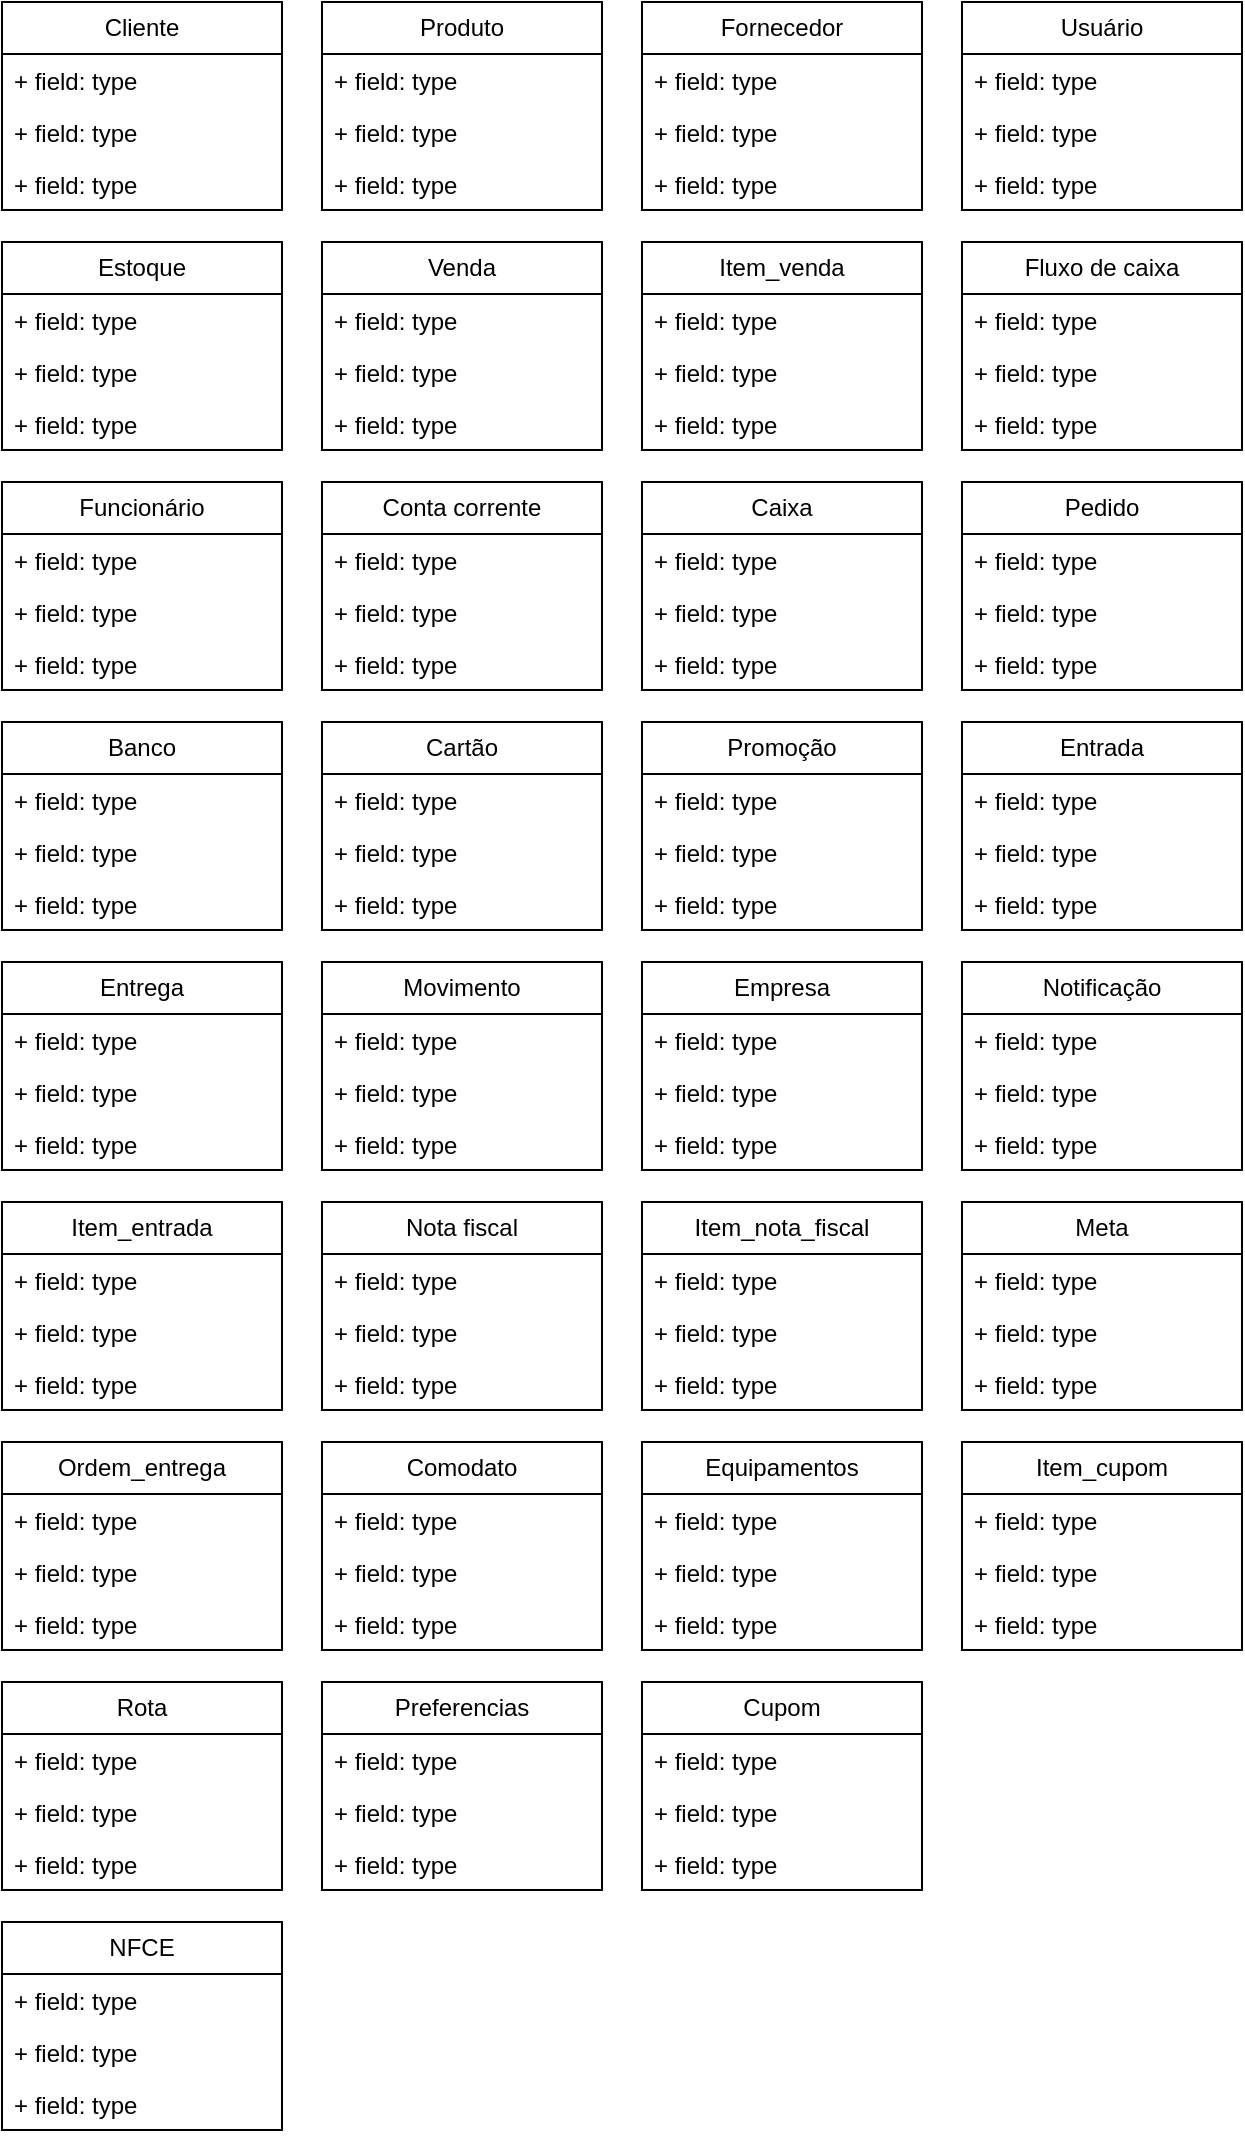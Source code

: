 <mxfile version="26.1.1">
  <diagram id="C5RBs43oDa-KdzZeNtuy" name="Page-1">
    <mxGraphModel dx="1674" dy="780" grid="1" gridSize="10" guides="1" tooltips="1" connect="1" arrows="1" fold="1" page="1" pageScale="1" pageWidth="827" pageHeight="1169" math="0" shadow="0">
      <root>
        <mxCell id="WIyWlLk6GJQsqaUBKTNV-0" />
        <mxCell id="WIyWlLk6GJQsqaUBKTNV-1" parent="WIyWlLk6GJQsqaUBKTNV-0" />
        <mxCell id="qdGbckYBGcrFoS_aa_Sn-0" value="Cliente" style="swimlane;fontStyle=0;childLayout=stackLayout;horizontal=1;startSize=26;fillColor=none;horizontalStack=0;resizeParent=1;resizeParentMax=0;resizeLast=0;collapsible=1;marginBottom=0;whiteSpace=wrap;html=1;" parent="WIyWlLk6GJQsqaUBKTNV-1" vertex="1">
          <mxGeometry x="104" y="40" width="140" height="104" as="geometry" />
        </mxCell>
        <mxCell id="qdGbckYBGcrFoS_aa_Sn-1" value="+ field: type" style="text;strokeColor=none;fillColor=none;align=left;verticalAlign=top;spacingLeft=4;spacingRight=4;overflow=hidden;rotatable=0;points=[[0,0.5],[1,0.5]];portConstraint=eastwest;whiteSpace=wrap;html=1;" parent="qdGbckYBGcrFoS_aa_Sn-0" vertex="1">
          <mxGeometry y="26" width="140" height="26" as="geometry" />
        </mxCell>
        <mxCell id="qdGbckYBGcrFoS_aa_Sn-2" value="+ field: type" style="text;strokeColor=none;fillColor=none;align=left;verticalAlign=top;spacingLeft=4;spacingRight=4;overflow=hidden;rotatable=0;points=[[0,0.5],[1,0.5]];portConstraint=eastwest;whiteSpace=wrap;html=1;" parent="qdGbckYBGcrFoS_aa_Sn-0" vertex="1">
          <mxGeometry y="52" width="140" height="26" as="geometry" />
        </mxCell>
        <mxCell id="qdGbckYBGcrFoS_aa_Sn-3" value="+ field: type" style="text;strokeColor=none;fillColor=none;align=left;verticalAlign=top;spacingLeft=4;spacingRight=4;overflow=hidden;rotatable=0;points=[[0,0.5],[1,0.5]];portConstraint=eastwest;whiteSpace=wrap;html=1;" parent="qdGbckYBGcrFoS_aa_Sn-0" vertex="1">
          <mxGeometry y="78" width="140" height="26" as="geometry" />
        </mxCell>
        <mxCell id="qdGbckYBGcrFoS_aa_Sn-4" value="Produto" style="swimlane;fontStyle=0;childLayout=stackLayout;horizontal=1;startSize=26;fillColor=none;horizontalStack=0;resizeParent=1;resizeParentMax=0;resizeLast=0;collapsible=1;marginBottom=0;whiteSpace=wrap;html=1;" parent="WIyWlLk6GJQsqaUBKTNV-1" vertex="1">
          <mxGeometry x="264" y="40" width="140" height="104" as="geometry" />
        </mxCell>
        <mxCell id="qdGbckYBGcrFoS_aa_Sn-5" value="+ field: type" style="text;strokeColor=none;fillColor=none;align=left;verticalAlign=top;spacingLeft=4;spacingRight=4;overflow=hidden;rotatable=0;points=[[0,0.5],[1,0.5]];portConstraint=eastwest;whiteSpace=wrap;html=1;" parent="qdGbckYBGcrFoS_aa_Sn-4" vertex="1">
          <mxGeometry y="26" width="140" height="26" as="geometry" />
        </mxCell>
        <mxCell id="qdGbckYBGcrFoS_aa_Sn-6" value="+ field: type" style="text;strokeColor=none;fillColor=none;align=left;verticalAlign=top;spacingLeft=4;spacingRight=4;overflow=hidden;rotatable=0;points=[[0,0.5],[1,0.5]];portConstraint=eastwest;whiteSpace=wrap;html=1;" parent="qdGbckYBGcrFoS_aa_Sn-4" vertex="1">
          <mxGeometry y="52" width="140" height="26" as="geometry" />
        </mxCell>
        <mxCell id="qdGbckYBGcrFoS_aa_Sn-7" value="+ field: type" style="text;strokeColor=none;fillColor=none;align=left;verticalAlign=top;spacingLeft=4;spacingRight=4;overflow=hidden;rotatable=0;points=[[0,0.5],[1,0.5]];portConstraint=eastwest;whiteSpace=wrap;html=1;" parent="qdGbckYBGcrFoS_aa_Sn-4" vertex="1">
          <mxGeometry y="78" width="140" height="26" as="geometry" />
        </mxCell>
        <mxCell id="qdGbckYBGcrFoS_aa_Sn-8" value="Fornecedor" style="swimlane;fontStyle=0;childLayout=stackLayout;horizontal=1;startSize=26;fillColor=none;horizontalStack=0;resizeParent=1;resizeParentMax=0;resizeLast=0;collapsible=1;marginBottom=0;whiteSpace=wrap;html=1;" parent="WIyWlLk6GJQsqaUBKTNV-1" vertex="1">
          <mxGeometry x="424" y="40" width="140" height="104" as="geometry" />
        </mxCell>
        <mxCell id="qdGbckYBGcrFoS_aa_Sn-9" value="+ field: type" style="text;strokeColor=none;fillColor=none;align=left;verticalAlign=top;spacingLeft=4;spacingRight=4;overflow=hidden;rotatable=0;points=[[0,0.5],[1,0.5]];portConstraint=eastwest;whiteSpace=wrap;html=1;" parent="qdGbckYBGcrFoS_aa_Sn-8" vertex="1">
          <mxGeometry y="26" width="140" height="26" as="geometry" />
        </mxCell>
        <mxCell id="qdGbckYBGcrFoS_aa_Sn-10" value="+ field: type" style="text;strokeColor=none;fillColor=none;align=left;verticalAlign=top;spacingLeft=4;spacingRight=4;overflow=hidden;rotatable=0;points=[[0,0.5],[1,0.5]];portConstraint=eastwest;whiteSpace=wrap;html=1;" parent="qdGbckYBGcrFoS_aa_Sn-8" vertex="1">
          <mxGeometry y="52" width="140" height="26" as="geometry" />
        </mxCell>
        <mxCell id="qdGbckYBGcrFoS_aa_Sn-11" value="+ field: type" style="text;strokeColor=none;fillColor=none;align=left;verticalAlign=top;spacingLeft=4;spacingRight=4;overflow=hidden;rotatable=0;points=[[0,0.5],[1,0.5]];portConstraint=eastwest;whiteSpace=wrap;html=1;" parent="qdGbckYBGcrFoS_aa_Sn-8" vertex="1">
          <mxGeometry y="78" width="140" height="26" as="geometry" />
        </mxCell>
        <mxCell id="qdGbckYBGcrFoS_aa_Sn-12" value="Estoque" style="swimlane;fontStyle=0;childLayout=stackLayout;horizontal=1;startSize=26;fillColor=none;horizontalStack=0;resizeParent=1;resizeParentMax=0;resizeLast=0;collapsible=1;marginBottom=0;whiteSpace=wrap;html=1;" parent="WIyWlLk6GJQsqaUBKTNV-1" vertex="1">
          <mxGeometry x="104" y="160" width="140" height="104" as="geometry" />
        </mxCell>
        <mxCell id="qdGbckYBGcrFoS_aa_Sn-13" value="+ field: type" style="text;strokeColor=none;fillColor=none;align=left;verticalAlign=top;spacingLeft=4;spacingRight=4;overflow=hidden;rotatable=0;points=[[0,0.5],[1,0.5]];portConstraint=eastwest;whiteSpace=wrap;html=1;" parent="qdGbckYBGcrFoS_aa_Sn-12" vertex="1">
          <mxGeometry y="26" width="140" height="26" as="geometry" />
        </mxCell>
        <mxCell id="qdGbckYBGcrFoS_aa_Sn-14" value="+ field: type" style="text;strokeColor=none;fillColor=none;align=left;verticalAlign=top;spacingLeft=4;spacingRight=4;overflow=hidden;rotatable=0;points=[[0,0.5],[1,0.5]];portConstraint=eastwest;whiteSpace=wrap;html=1;" parent="qdGbckYBGcrFoS_aa_Sn-12" vertex="1">
          <mxGeometry y="52" width="140" height="26" as="geometry" />
        </mxCell>
        <mxCell id="qdGbckYBGcrFoS_aa_Sn-15" value="+ field: type" style="text;strokeColor=none;fillColor=none;align=left;verticalAlign=top;spacingLeft=4;spacingRight=4;overflow=hidden;rotatable=0;points=[[0,0.5],[1,0.5]];portConstraint=eastwest;whiteSpace=wrap;html=1;" parent="qdGbckYBGcrFoS_aa_Sn-12" vertex="1">
          <mxGeometry y="78" width="140" height="26" as="geometry" />
        </mxCell>
        <mxCell id="qdGbckYBGcrFoS_aa_Sn-16" value="Item_venda" style="swimlane;fontStyle=0;childLayout=stackLayout;horizontal=1;startSize=26;fillColor=none;horizontalStack=0;resizeParent=1;resizeParentMax=0;resizeLast=0;collapsible=1;marginBottom=0;whiteSpace=wrap;html=1;" parent="WIyWlLk6GJQsqaUBKTNV-1" vertex="1">
          <mxGeometry x="424" y="160" width="140" height="104" as="geometry" />
        </mxCell>
        <mxCell id="qdGbckYBGcrFoS_aa_Sn-17" value="+ field: type" style="text;strokeColor=none;fillColor=none;align=left;verticalAlign=top;spacingLeft=4;spacingRight=4;overflow=hidden;rotatable=0;points=[[0,0.5],[1,0.5]];portConstraint=eastwest;whiteSpace=wrap;html=1;" parent="qdGbckYBGcrFoS_aa_Sn-16" vertex="1">
          <mxGeometry y="26" width="140" height="26" as="geometry" />
        </mxCell>
        <mxCell id="qdGbckYBGcrFoS_aa_Sn-18" value="+ field: type" style="text;strokeColor=none;fillColor=none;align=left;verticalAlign=top;spacingLeft=4;spacingRight=4;overflow=hidden;rotatable=0;points=[[0,0.5],[1,0.5]];portConstraint=eastwest;whiteSpace=wrap;html=1;" parent="qdGbckYBGcrFoS_aa_Sn-16" vertex="1">
          <mxGeometry y="52" width="140" height="26" as="geometry" />
        </mxCell>
        <mxCell id="qdGbckYBGcrFoS_aa_Sn-19" value="+ field: type" style="text;strokeColor=none;fillColor=none;align=left;verticalAlign=top;spacingLeft=4;spacingRight=4;overflow=hidden;rotatable=0;points=[[0,0.5],[1,0.5]];portConstraint=eastwest;whiteSpace=wrap;html=1;" parent="qdGbckYBGcrFoS_aa_Sn-16" vertex="1">
          <mxGeometry y="78" width="140" height="26" as="geometry" />
        </mxCell>
        <mxCell id="qdGbckYBGcrFoS_aa_Sn-20" value="Venda" style="swimlane;fontStyle=0;childLayout=stackLayout;horizontal=1;startSize=26;fillColor=none;horizontalStack=0;resizeParent=1;resizeParentMax=0;resizeLast=0;collapsible=1;marginBottom=0;whiteSpace=wrap;html=1;" parent="WIyWlLk6GJQsqaUBKTNV-1" vertex="1">
          <mxGeometry x="264" y="160" width="140" height="104" as="geometry" />
        </mxCell>
        <mxCell id="qdGbckYBGcrFoS_aa_Sn-21" value="+ field: type" style="text;strokeColor=none;fillColor=none;align=left;verticalAlign=top;spacingLeft=4;spacingRight=4;overflow=hidden;rotatable=0;points=[[0,0.5],[1,0.5]];portConstraint=eastwest;whiteSpace=wrap;html=1;" parent="qdGbckYBGcrFoS_aa_Sn-20" vertex="1">
          <mxGeometry y="26" width="140" height="26" as="geometry" />
        </mxCell>
        <mxCell id="qdGbckYBGcrFoS_aa_Sn-22" value="+ field: type" style="text;strokeColor=none;fillColor=none;align=left;verticalAlign=top;spacingLeft=4;spacingRight=4;overflow=hidden;rotatable=0;points=[[0,0.5],[1,0.5]];portConstraint=eastwest;whiteSpace=wrap;html=1;" parent="qdGbckYBGcrFoS_aa_Sn-20" vertex="1">
          <mxGeometry y="52" width="140" height="26" as="geometry" />
        </mxCell>
        <mxCell id="qdGbckYBGcrFoS_aa_Sn-23" value="+ field: type" style="text;strokeColor=none;fillColor=none;align=left;verticalAlign=top;spacingLeft=4;spacingRight=4;overflow=hidden;rotatable=0;points=[[0,0.5],[1,0.5]];portConstraint=eastwest;whiteSpace=wrap;html=1;" parent="qdGbckYBGcrFoS_aa_Sn-20" vertex="1">
          <mxGeometry y="78" width="140" height="26" as="geometry" />
        </mxCell>
        <mxCell id="qdGbckYBGcrFoS_aa_Sn-24" value="Funcionário" style="swimlane;fontStyle=0;childLayout=stackLayout;horizontal=1;startSize=26;fillColor=none;horizontalStack=0;resizeParent=1;resizeParentMax=0;resizeLast=0;collapsible=1;marginBottom=0;whiteSpace=wrap;html=1;" parent="WIyWlLk6GJQsqaUBKTNV-1" vertex="1">
          <mxGeometry x="104" y="280" width="140" height="104" as="geometry" />
        </mxCell>
        <mxCell id="qdGbckYBGcrFoS_aa_Sn-25" value="+ field: type" style="text;strokeColor=none;fillColor=none;align=left;verticalAlign=top;spacingLeft=4;spacingRight=4;overflow=hidden;rotatable=0;points=[[0,0.5],[1,0.5]];portConstraint=eastwest;whiteSpace=wrap;html=1;" parent="qdGbckYBGcrFoS_aa_Sn-24" vertex="1">
          <mxGeometry y="26" width="140" height="26" as="geometry" />
        </mxCell>
        <mxCell id="qdGbckYBGcrFoS_aa_Sn-26" value="+ field: type" style="text;strokeColor=none;fillColor=none;align=left;verticalAlign=top;spacingLeft=4;spacingRight=4;overflow=hidden;rotatable=0;points=[[0,0.5],[1,0.5]];portConstraint=eastwest;whiteSpace=wrap;html=1;" parent="qdGbckYBGcrFoS_aa_Sn-24" vertex="1">
          <mxGeometry y="52" width="140" height="26" as="geometry" />
        </mxCell>
        <mxCell id="qdGbckYBGcrFoS_aa_Sn-27" value="+ field: type" style="text;strokeColor=none;fillColor=none;align=left;verticalAlign=top;spacingLeft=4;spacingRight=4;overflow=hidden;rotatable=0;points=[[0,0.5],[1,0.5]];portConstraint=eastwest;whiteSpace=wrap;html=1;" parent="qdGbckYBGcrFoS_aa_Sn-24" vertex="1">
          <mxGeometry y="78" width="140" height="26" as="geometry" />
        </mxCell>
        <mxCell id="qdGbckYBGcrFoS_aa_Sn-28" value="Usuário" style="swimlane;fontStyle=0;childLayout=stackLayout;horizontal=1;startSize=26;fillColor=none;horizontalStack=0;resizeParent=1;resizeParentMax=0;resizeLast=0;collapsible=1;marginBottom=0;whiteSpace=wrap;html=1;" parent="WIyWlLk6GJQsqaUBKTNV-1" vertex="1">
          <mxGeometry x="584" y="40" width="140" height="104" as="geometry" />
        </mxCell>
        <mxCell id="qdGbckYBGcrFoS_aa_Sn-29" value="+ field: type" style="text;strokeColor=none;fillColor=none;align=left;verticalAlign=top;spacingLeft=4;spacingRight=4;overflow=hidden;rotatable=0;points=[[0,0.5],[1,0.5]];portConstraint=eastwest;whiteSpace=wrap;html=1;" parent="qdGbckYBGcrFoS_aa_Sn-28" vertex="1">
          <mxGeometry y="26" width="140" height="26" as="geometry" />
        </mxCell>
        <mxCell id="qdGbckYBGcrFoS_aa_Sn-30" value="+ field: type" style="text;strokeColor=none;fillColor=none;align=left;verticalAlign=top;spacingLeft=4;spacingRight=4;overflow=hidden;rotatable=0;points=[[0,0.5],[1,0.5]];portConstraint=eastwest;whiteSpace=wrap;html=1;" parent="qdGbckYBGcrFoS_aa_Sn-28" vertex="1">
          <mxGeometry y="52" width="140" height="26" as="geometry" />
        </mxCell>
        <mxCell id="qdGbckYBGcrFoS_aa_Sn-31" value="+ field: type" style="text;strokeColor=none;fillColor=none;align=left;verticalAlign=top;spacingLeft=4;spacingRight=4;overflow=hidden;rotatable=0;points=[[0,0.5],[1,0.5]];portConstraint=eastwest;whiteSpace=wrap;html=1;" parent="qdGbckYBGcrFoS_aa_Sn-28" vertex="1">
          <mxGeometry y="78" width="140" height="26" as="geometry" />
        </mxCell>
        <mxCell id="qdGbckYBGcrFoS_aa_Sn-32" value="Banco" style="swimlane;fontStyle=0;childLayout=stackLayout;horizontal=1;startSize=26;fillColor=none;horizontalStack=0;resizeParent=1;resizeParentMax=0;resizeLast=0;collapsible=1;marginBottom=0;whiteSpace=wrap;html=1;" parent="WIyWlLk6GJQsqaUBKTNV-1" vertex="1">
          <mxGeometry x="104" y="400" width="140" height="104" as="geometry" />
        </mxCell>
        <mxCell id="qdGbckYBGcrFoS_aa_Sn-33" value="+ field: type" style="text;strokeColor=none;fillColor=none;align=left;verticalAlign=top;spacingLeft=4;spacingRight=4;overflow=hidden;rotatable=0;points=[[0,0.5],[1,0.5]];portConstraint=eastwest;whiteSpace=wrap;html=1;" parent="qdGbckYBGcrFoS_aa_Sn-32" vertex="1">
          <mxGeometry y="26" width="140" height="26" as="geometry" />
        </mxCell>
        <mxCell id="qdGbckYBGcrFoS_aa_Sn-34" value="+ field: type" style="text;strokeColor=none;fillColor=none;align=left;verticalAlign=top;spacingLeft=4;spacingRight=4;overflow=hidden;rotatable=0;points=[[0,0.5],[1,0.5]];portConstraint=eastwest;whiteSpace=wrap;html=1;" parent="qdGbckYBGcrFoS_aa_Sn-32" vertex="1">
          <mxGeometry y="52" width="140" height="26" as="geometry" />
        </mxCell>
        <mxCell id="qdGbckYBGcrFoS_aa_Sn-35" value="+ field: type" style="text;strokeColor=none;fillColor=none;align=left;verticalAlign=top;spacingLeft=4;spacingRight=4;overflow=hidden;rotatable=0;points=[[0,0.5],[1,0.5]];portConstraint=eastwest;whiteSpace=wrap;html=1;" parent="qdGbckYBGcrFoS_aa_Sn-32" vertex="1">
          <mxGeometry y="78" width="140" height="26" as="geometry" />
        </mxCell>
        <mxCell id="qdGbckYBGcrFoS_aa_Sn-36" value="Cartão" style="swimlane;fontStyle=0;childLayout=stackLayout;horizontal=1;startSize=26;fillColor=none;horizontalStack=0;resizeParent=1;resizeParentMax=0;resizeLast=0;collapsible=1;marginBottom=0;whiteSpace=wrap;html=1;" parent="WIyWlLk6GJQsqaUBKTNV-1" vertex="1">
          <mxGeometry x="264" y="400" width="140" height="104" as="geometry" />
        </mxCell>
        <mxCell id="qdGbckYBGcrFoS_aa_Sn-37" value="+ field: type" style="text;strokeColor=none;fillColor=none;align=left;verticalAlign=top;spacingLeft=4;spacingRight=4;overflow=hidden;rotatable=0;points=[[0,0.5],[1,0.5]];portConstraint=eastwest;whiteSpace=wrap;html=1;" parent="qdGbckYBGcrFoS_aa_Sn-36" vertex="1">
          <mxGeometry y="26" width="140" height="26" as="geometry" />
        </mxCell>
        <mxCell id="qdGbckYBGcrFoS_aa_Sn-38" value="+ field: type" style="text;strokeColor=none;fillColor=none;align=left;verticalAlign=top;spacingLeft=4;spacingRight=4;overflow=hidden;rotatable=0;points=[[0,0.5],[1,0.5]];portConstraint=eastwest;whiteSpace=wrap;html=1;" parent="qdGbckYBGcrFoS_aa_Sn-36" vertex="1">
          <mxGeometry y="52" width="140" height="26" as="geometry" />
        </mxCell>
        <mxCell id="qdGbckYBGcrFoS_aa_Sn-39" value="+ field: type" style="text;strokeColor=none;fillColor=none;align=left;verticalAlign=top;spacingLeft=4;spacingRight=4;overflow=hidden;rotatable=0;points=[[0,0.5],[1,0.5]];portConstraint=eastwest;whiteSpace=wrap;html=1;" parent="qdGbckYBGcrFoS_aa_Sn-36" vertex="1">
          <mxGeometry y="78" width="140" height="26" as="geometry" />
        </mxCell>
        <mxCell id="qdGbckYBGcrFoS_aa_Sn-40" value="Conta corrente" style="swimlane;fontStyle=0;childLayout=stackLayout;horizontal=1;startSize=26;fillColor=none;horizontalStack=0;resizeParent=1;resizeParentMax=0;resizeLast=0;collapsible=1;marginBottom=0;whiteSpace=wrap;html=1;" parent="WIyWlLk6GJQsqaUBKTNV-1" vertex="1">
          <mxGeometry x="264" y="280" width="140" height="104" as="geometry" />
        </mxCell>
        <mxCell id="qdGbckYBGcrFoS_aa_Sn-41" value="+ field: type" style="text;strokeColor=none;fillColor=none;align=left;verticalAlign=top;spacingLeft=4;spacingRight=4;overflow=hidden;rotatable=0;points=[[0,0.5],[1,0.5]];portConstraint=eastwest;whiteSpace=wrap;html=1;" parent="qdGbckYBGcrFoS_aa_Sn-40" vertex="1">
          <mxGeometry y="26" width="140" height="26" as="geometry" />
        </mxCell>
        <mxCell id="qdGbckYBGcrFoS_aa_Sn-42" value="+ field: type" style="text;strokeColor=none;fillColor=none;align=left;verticalAlign=top;spacingLeft=4;spacingRight=4;overflow=hidden;rotatable=0;points=[[0,0.5],[1,0.5]];portConstraint=eastwest;whiteSpace=wrap;html=1;" parent="qdGbckYBGcrFoS_aa_Sn-40" vertex="1">
          <mxGeometry y="52" width="140" height="26" as="geometry" />
        </mxCell>
        <mxCell id="qdGbckYBGcrFoS_aa_Sn-43" value="+ field: type" style="text;strokeColor=none;fillColor=none;align=left;verticalAlign=top;spacingLeft=4;spacingRight=4;overflow=hidden;rotatable=0;points=[[0,0.5],[1,0.5]];portConstraint=eastwest;whiteSpace=wrap;html=1;" parent="qdGbckYBGcrFoS_aa_Sn-40" vertex="1">
          <mxGeometry y="78" width="140" height="26" as="geometry" />
        </mxCell>
        <mxCell id="qdGbckYBGcrFoS_aa_Sn-44" value="Caixa" style="swimlane;fontStyle=0;childLayout=stackLayout;horizontal=1;startSize=26;fillColor=none;horizontalStack=0;resizeParent=1;resizeParentMax=0;resizeLast=0;collapsible=1;marginBottom=0;whiteSpace=wrap;html=1;" parent="WIyWlLk6GJQsqaUBKTNV-1" vertex="1">
          <mxGeometry x="424" y="280" width="140" height="104" as="geometry" />
        </mxCell>
        <mxCell id="qdGbckYBGcrFoS_aa_Sn-45" value="+ field: type" style="text;strokeColor=none;fillColor=none;align=left;verticalAlign=top;spacingLeft=4;spacingRight=4;overflow=hidden;rotatable=0;points=[[0,0.5],[1,0.5]];portConstraint=eastwest;whiteSpace=wrap;html=1;" parent="qdGbckYBGcrFoS_aa_Sn-44" vertex="1">
          <mxGeometry y="26" width="140" height="26" as="geometry" />
        </mxCell>
        <mxCell id="qdGbckYBGcrFoS_aa_Sn-46" value="+ field: type" style="text;strokeColor=none;fillColor=none;align=left;verticalAlign=top;spacingLeft=4;spacingRight=4;overflow=hidden;rotatable=0;points=[[0,0.5],[1,0.5]];portConstraint=eastwest;whiteSpace=wrap;html=1;" parent="qdGbckYBGcrFoS_aa_Sn-44" vertex="1">
          <mxGeometry y="52" width="140" height="26" as="geometry" />
        </mxCell>
        <mxCell id="qdGbckYBGcrFoS_aa_Sn-47" value="+ field: type" style="text;strokeColor=none;fillColor=none;align=left;verticalAlign=top;spacingLeft=4;spacingRight=4;overflow=hidden;rotatable=0;points=[[0,0.5],[1,0.5]];portConstraint=eastwest;whiteSpace=wrap;html=1;" parent="qdGbckYBGcrFoS_aa_Sn-44" vertex="1">
          <mxGeometry y="78" width="140" height="26" as="geometry" />
        </mxCell>
        <mxCell id="qdGbckYBGcrFoS_aa_Sn-48" value="Fluxo de caixa" style="swimlane;fontStyle=0;childLayout=stackLayout;horizontal=1;startSize=26;fillColor=none;horizontalStack=0;resizeParent=1;resizeParentMax=0;resizeLast=0;collapsible=1;marginBottom=0;whiteSpace=wrap;html=1;" parent="WIyWlLk6GJQsqaUBKTNV-1" vertex="1">
          <mxGeometry x="584" y="160" width="140" height="104" as="geometry" />
        </mxCell>
        <mxCell id="qdGbckYBGcrFoS_aa_Sn-49" value="+ field: type" style="text;strokeColor=none;fillColor=none;align=left;verticalAlign=top;spacingLeft=4;spacingRight=4;overflow=hidden;rotatable=0;points=[[0,0.5],[1,0.5]];portConstraint=eastwest;whiteSpace=wrap;html=1;" parent="qdGbckYBGcrFoS_aa_Sn-48" vertex="1">
          <mxGeometry y="26" width="140" height="26" as="geometry" />
        </mxCell>
        <mxCell id="qdGbckYBGcrFoS_aa_Sn-50" value="+ field: type" style="text;strokeColor=none;fillColor=none;align=left;verticalAlign=top;spacingLeft=4;spacingRight=4;overflow=hidden;rotatable=0;points=[[0,0.5],[1,0.5]];portConstraint=eastwest;whiteSpace=wrap;html=1;" parent="qdGbckYBGcrFoS_aa_Sn-48" vertex="1">
          <mxGeometry y="52" width="140" height="26" as="geometry" />
        </mxCell>
        <mxCell id="qdGbckYBGcrFoS_aa_Sn-51" value="+ field: type" style="text;strokeColor=none;fillColor=none;align=left;verticalAlign=top;spacingLeft=4;spacingRight=4;overflow=hidden;rotatable=0;points=[[0,0.5],[1,0.5]];portConstraint=eastwest;whiteSpace=wrap;html=1;" parent="qdGbckYBGcrFoS_aa_Sn-48" vertex="1">
          <mxGeometry y="78" width="140" height="26" as="geometry" />
        </mxCell>
        <mxCell id="qdGbckYBGcrFoS_aa_Sn-52" value="Promoção" style="swimlane;fontStyle=0;childLayout=stackLayout;horizontal=1;startSize=26;fillColor=none;horizontalStack=0;resizeParent=1;resizeParentMax=0;resizeLast=0;collapsible=1;marginBottom=0;whiteSpace=wrap;html=1;" parent="WIyWlLk6GJQsqaUBKTNV-1" vertex="1">
          <mxGeometry x="424" y="400" width="140" height="104" as="geometry" />
        </mxCell>
        <mxCell id="qdGbckYBGcrFoS_aa_Sn-53" value="+ field: type" style="text;strokeColor=none;fillColor=none;align=left;verticalAlign=top;spacingLeft=4;spacingRight=4;overflow=hidden;rotatable=0;points=[[0,0.5],[1,0.5]];portConstraint=eastwest;whiteSpace=wrap;html=1;" parent="qdGbckYBGcrFoS_aa_Sn-52" vertex="1">
          <mxGeometry y="26" width="140" height="26" as="geometry" />
        </mxCell>
        <mxCell id="qdGbckYBGcrFoS_aa_Sn-54" value="+ field: type" style="text;strokeColor=none;fillColor=none;align=left;verticalAlign=top;spacingLeft=4;spacingRight=4;overflow=hidden;rotatable=0;points=[[0,0.5],[1,0.5]];portConstraint=eastwest;whiteSpace=wrap;html=1;" parent="qdGbckYBGcrFoS_aa_Sn-52" vertex="1">
          <mxGeometry y="52" width="140" height="26" as="geometry" />
        </mxCell>
        <mxCell id="qdGbckYBGcrFoS_aa_Sn-55" value="+ field: type" style="text;strokeColor=none;fillColor=none;align=left;verticalAlign=top;spacingLeft=4;spacingRight=4;overflow=hidden;rotatable=0;points=[[0,0.5],[1,0.5]];portConstraint=eastwest;whiteSpace=wrap;html=1;" parent="qdGbckYBGcrFoS_aa_Sn-52" vertex="1">
          <mxGeometry y="78" width="140" height="26" as="geometry" />
        </mxCell>
        <mxCell id="qdGbckYBGcrFoS_aa_Sn-56" value="Pedido" style="swimlane;fontStyle=0;childLayout=stackLayout;horizontal=1;startSize=26;fillColor=none;horizontalStack=0;resizeParent=1;resizeParentMax=0;resizeLast=0;collapsible=1;marginBottom=0;whiteSpace=wrap;html=1;" parent="WIyWlLk6GJQsqaUBKTNV-1" vertex="1">
          <mxGeometry x="584" y="280" width="140" height="104" as="geometry" />
        </mxCell>
        <mxCell id="qdGbckYBGcrFoS_aa_Sn-57" value="+ field: type" style="text;strokeColor=none;fillColor=none;align=left;verticalAlign=top;spacingLeft=4;spacingRight=4;overflow=hidden;rotatable=0;points=[[0,0.5],[1,0.5]];portConstraint=eastwest;whiteSpace=wrap;html=1;" parent="qdGbckYBGcrFoS_aa_Sn-56" vertex="1">
          <mxGeometry y="26" width="140" height="26" as="geometry" />
        </mxCell>
        <mxCell id="qdGbckYBGcrFoS_aa_Sn-58" value="+ field: type" style="text;strokeColor=none;fillColor=none;align=left;verticalAlign=top;spacingLeft=4;spacingRight=4;overflow=hidden;rotatable=0;points=[[0,0.5],[1,0.5]];portConstraint=eastwest;whiteSpace=wrap;html=1;" parent="qdGbckYBGcrFoS_aa_Sn-56" vertex="1">
          <mxGeometry y="52" width="140" height="26" as="geometry" />
        </mxCell>
        <mxCell id="qdGbckYBGcrFoS_aa_Sn-59" value="+ field: type" style="text;strokeColor=none;fillColor=none;align=left;verticalAlign=top;spacingLeft=4;spacingRight=4;overflow=hidden;rotatable=0;points=[[0,0.5],[1,0.5]];portConstraint=eastwest;whiteSpace=wrap;html=1;" parent="qdGbckYBGcrFoS_aa_Sn-56" vertex="1">
          <mxGeometry y="78" width="140" height="26" as="geometry" />
        </mxCell>
        <mxCell id="qdGbckYBGcrFoS_aa_Sn-60" value="Entrega" style="swimlane;fontStyle=0;childLayout=stackLayout;horizontal=1;startSize=26;fillColor=none;horizontalStack=0;resizeParent=1;resizeParentMax=0;resizeLast=0;collapsible=1;marginBottom=0;whiteSpace=wrap;html=1;" parent="WIyWlLk6GJQsqaUBKTNV-1" vertex="1">
          <mxGeometry x="104" y="520" width="140" height="104" as="geometry" />
        </mxCell>
        <mxCell id="qdGbckYBGcrFoS_aa_Sn-61" value="+ field: type" style="text;strokeColor=none;fillColor=none;align=left;verticalAlign=top;spacingLeft=4;spacingRight=4;overflow=hidden;rotatable=0;points=[[0,0.5],[1,0.5]];portConstraint=eastwest;whiteSpace=wrap;html=1;" parent="qdGbckYBGcrFoS_aa_Sn-60" vertex="1">
          <mxGeometry y="26" width="140" height="26" as="geometry" />
        </mxCell>
        <mxCell id="qdGbckYBGcrFoS_aa_Sn-62" value="+ field: type" style="text;strokeColor=none;fillColor=none;align=left;verticalAlign=top;spacingLeft=4;spacingRight=4;overflow=hidden;rotatable=0;points=[[0,0.5],[1,0.5]];portConstraint=eastwest;whiteSpace=wrap;html=1;" parent="qdGbckYBGcrFoS_aa_Sn-60" vertex="1">
          <mxGeometry y="52" width="140" height="26" as="geometry" />
        </mxCell>
        <mxCell id="qdGbckYBGcrFoS_aa_Sn-63" value="+ field: type" style="text;strokeColor=none;fillColor=none;align=left;verticalAlign=top;spacingLeft=4;spacingRight=4;overflow=hidden;rotatable=0;points=[[0,0.5],[1,0.5]];portConstraint=eastwest;whiteSpace=wrap;html=1;" parent="qdGbckYBGcrFoS_aa_Sn-60" vertex="1">
          <mxGeometry y="78" width="140" height="26" as="geometry" />
        </mxCell>
        <mxCell id="qdGbckYBGcrFoS_aa_Sn-64" value="Movimento" style="swimlane;fontStyle=0;childLayout=stackLayout;horizontal=1;startSize=26;fillColor=none;horizontalStack=0;resizeParent=1;resizeParentMax=0;resizeLast=0;collapsible=1;marginBottom=0;whiteSpace=wrap;html=1;" parent="WIyWlLk6GJQsqaUBKTNV-1" vertex="1">
          <mxGeometry x="264" y="520" width="140" height="104" as="geometry" />
        </mxCell>
        <mxCell id="qdGbckYBGcrFoS_aa_Sn-65" value="+ field: type" style="text;strokeColor=none;fillColor=none;align=left;verticalAlign=top;spacingLeft=4;spacingRight=4;overflow=hidden;rotatable=0;points=[[0,0.5],[1,0.5]];portConstraint=eastwest;whiteSpace=wrap;html=1;" parent="qdGbckYBGcrFoS_aa_Sn-64" vertex="1">
          <mxGeometry y="26" width="140" height="26" as="geometry" />
        </mxCell>
        <mxCell id="qdGbckYBGcrFoS_aa_Sn-66" value="+ field: type" style="text;strokeColor=none;fillColor=none;align=left;verticalAlign=top;spacingLeft=4;spacingRight=4;overflow=hidden;rotatable=0;points=[[0,0.5],[1,0.5]];portConstraint=eastwest;whiteSpace=wrap;html=1;" parent="qdGbckYBGcrFoS_aa_Sn-64" vertex="1">
          <mxGeometry y="52" width="140" height="26" as="geometry" />
        </mxCell>
        <mxCell id="qdGbckYBGcrFoS_aa_Sn-67" value="+ field: type" style="text;strokeColor=none;fillColor=none;align=left;verticalAlign=top;spacingLeft=4;spacingRight=4;overflow=hidden;rotatable=0;points=[[0,0.5],[1,0.5]];portConstraint=eastwest;whiteSpace=wrap;html=1;" parent="qdGbckYBGcrFoS_aa_Sn-64" vertex="1">
          <mxGeometry y="78" width="140" height="26" as="geometry" />
        </mxCell>
        <mxCell id="qdGbckYBGcrFoS_aa_Sn-68" value="Empresa" style="swimlane;fontStyle=0;childLayout=stackLayout;horizontal=1;startSize=26;fillColor=none;horizontalStack=0;resizeParent=1;resizeParentMax=0;resizeLast=0;collapsible=1;marginBottom=0;whiteSpace=wrap;html=1;" parent="WIyWlLk6GJQsqaUBKTNV-1" vertex="1">
          <mxGeometry x="424" y="520" width="140" height="104" as="geometry" />
        </mxCell>
        <mxCell id="qdGbckYBGcrFoS_aa_Sn-69" value="+ field: type" style="text;strokeColor=none;fillColor=none;align=left;verticalAlign=top;spacingLeft=4;spacingRight=4;overflow=hidden;rotatable=0;points=[[0,0.5],[1,0.5]];portConstraint=eastwest;whiteSpace=wrap;html=1;" parent="qdGbckYBGcrFoS_aa_Sn-68" vertex="1">
          <mxGeometry y="26" width="140" height="26" as="geometry" />
        </mxCell>
        <mxCell id="qdGbckYBGcrFoS_aa_Sn-70" value="+ field: type" style="text;strokeColor=none;fillColor=none;align=left;verticalAlign=top;spacingLeft=4;spacingRight=4;overflow=hidden;rotatable=0;points=[[0,0.5],[1,0.5]];portConstraint=eastwest;whiteSpace=wrap;html=1;" parent="qdGbckYBGcrFoS_aa_Sn-68" vertex="1">
          <mxGeometry y="52" width="140" height="26" as="geometry" />
        </mxCell>
        <mxCell id="qdGbckYBGcrFoS_aa_Sn-71" value="+ field: type" style="text;strokeColor=none;fillColor=none;align=left;verticalAlign=top;spacingLeft=4;spacingRight=4;overflow=hidden;rotatable=0;points=[[0,0.5],[1,0.5]];portConstraint=eastwest;whiteSpace=wrap;html=1;" parent="qdGbckYBGcrFoS_aa_Sn-68" vertex="1">
          <mxGeometry y="78" width="140" height="26" as="geometry" />
        </mxCell>
        <mxCell id="qdGbckYBGcrFoS_aa_Sn-72" value="Entrada" style="swimlane;fontStyle=0;childLayout=stackLayout;horizontal=1;startSize=26;fillColor=none;horizontalStack=0;resizeParent=1;resizeParentMax=0;resizeLast=0;collapsible=1;marginBottom=0;whiteSpace=wrap;html=1;" parent="WIyWlLk6GJQsqaUBKTNV-1" vertex="1">
          <mxGeometry x="584" y="400" width="140" height="104" as="geometry" />
        </mxCell>
        <mxCell id="qdGbckYBGcrFoS_aa_Sn-73" value="+ field: type" style="text;strokeColor=none;fillColor=none;align=left;verticalAlign=top;spacingLeft=4;spacingRight=4;overflow=hidden;rotatable=0;points=[[0,0.5],[1,0.5]];portConstraint=eastwest;whiteSpace=wrap;html=1;" parent="qdGbckYBGcrFoS_aa_Sn-72" vertex="1">
          <mxGeometry y="26" width="140" height="26" as="geometry" />
        </mxCell>
        <mxCell id="qdGbckYBGcrFoS_aa_Sn-74" value="+ field: type" style="text;strokeColor=none;fillColor=none;align=left;verticalAlign=top;spacingLeft=4;spacingRight=4;overflow=hidden;rotatable=0;points=[[0,0.5],[1,0.5]];portConstraint=eastwest;whiteSpace=wrap;html=1;" parent="qdGbckYBGcrFoS_aa_Sn-72" vertex="1">
          <mxGeometry y="52" width="140" height="26" as="geometry" />
        </mxCell>
        <mxCell id="qdGbckYBGcrFoS_aa_Sn-75" value="+ field: type" style="text;strokeColor=none;fillColor=none;align=left;verticalAlign=top;spacingLeft=4;spacingRight=4;overflow=hidden;rotatable=0;points=[[0,0.5],[1,0.5]];portConstraint=eastwest;whiteSpace=wrap;html=1;" parent="qdGbckYBGcrFoS_aa_Sn-72" vertex="1">
          <mxGeometry y="78" width="140" height="26" as="geometry" />
        </mxCell>
        <mxCell id="qdGbckYBGcrFoS_aa_Sn-76" value="Item_entrada" style="swimlane;fontStyle=0;childLayout=stackLayout;horizontal=1;startSize=26;fillColor=none;horizontalStack=0;resizeParent=1;resizeParentMax=0;resizeLast=0;collapsible=1;marginBottom=0;whiteSpace=wrap;html=1;" parent="WIyWlLk6GJQsqaUBKTNV-1" vertex="1">
          <mxGeometry x="104" y="640" width="140" height="104" as="geometry" />
        </mxCell>
        <mxCell id="qdGbckYBGcrFoS_aa_Sn-77" value="+ field: type" style="text;strokeColor=none;fillColor=none;align=left;verticalAlign=top;spacingLeft=4;spacingRight=4;overflow=hidden;rotatable=0;points=[[0,0.5],[1,0.5]];portConstraint=eastwest;whiteSpace=wrap;html=1;" parent="qdGbckYBGcrFoS_aa_Sn-76" vertex="1">
          <mxGeometry y="26" width="140" height="26" as="geometry" />
        </mxCell>
        <mxCell id="qdGbckYBGcrFoS_aa_Sn-78" value="+ field: type" style="text;strokeColor=none;fillColor=none;align=left;verticalAlign=top;spacingLeft=4;spacingRight=4;overflow=hidden;rotatable=0;points=[[0,0.5],[1,0.5]];portConstraint=eastwest;whiteSpace=wrap;html=1;" parent="qdGbckYBGcrFoS_aa_Sn-76" vertex="1">
          <mxGeometry y="52" width="140" height="26" as="geometry" />
        </mxCell>
        <mxCell id="qdGbckYBGcrFoS_aa_Sn-79" value="+ field: type" style="text;strokeColor=none;fillColor=none;align=left;verticalAlign=top;spacingLeft=4;spacingRight=4;overflow=hidden;rotatable=0;points=[[0,0.5],[1,0.5]];portConstraint=eastwest;whiteSpace=wrap;html=1;" parent="qdGbckYBGcrFoS_aa_Sn-76" vertex="1">
          <mxGeometry y="78" width="140" height="26" as="geometry" />
        </mxCell>
        <mxCell id="qdGbckYBGcrFoS_aa_Sn-80" value="Nota fiscal" style="swimlane;fontStyle=0;childLayout=stackLayout;horizontal=1;startSize=26;fillColor=none;horizontalStack=0;resizeParent=1;resizeParentMax=0;resizeLast=0;collapsible=1;marginBottom=0;whiteSpace=wrap;html=1;" parent="WIyWlLk6GJQsqaUBKTNV-1" vertex="1">
          <mxGeometry x="264" y="640" width="140" height="104" as="geometry" />
        </mxCell>
        <mxCell id="qdGbckYBGcrFoS_aa_Sn-81" value="+ field: type" style="text;strokeColor=none;fillColor=none;align=left;verticalAlign=top;spacingLeft=4;spacingRight=4;overflow=hidden;rotatable=0;points=[[0,0.5],[1,0.5]];portConstraint=eastwest;whiteSpace=wrap;html=1;" parent="qdGbckYBGcrFoS_aa_Sn-80" vertex="1">
          <mxGeometry y="26" width="140" height="26" as="geometry" />
        </mxCell>
        <mxCell id="qdGbckYBGcrFoS_aa_Sn-82" value="+ field: type" style="text;strokeColor=none;fillColor=none;align=left;verticalAlign=top;spacingLeft=4;spacingRight=4;overflow=hidden;rotatable=0;points=[[0,0.5],[1,0.5]];portConstraint=eastwest;whiteSpace=wrap;html=1;" parent="qdGbckYBGcrFoS_aa_Sn-80" vertex="1">
          <mxGeometry y="52" width="140" height="26" as="geometry" />
        </mxCell>
        <mxCell id="qdGbckYBGcrFoS_aa_Sn-83" value="+ field: type" style="text;strokeColor=none;fillColor=none;align=left;verticalAlign=top;spacingLeft=4;spacingRight=4;overflow=hidden;rotatable=0;points=[[0,0.5],[1,0.5]];portConstraint=eastwest;whiteSpace=wrap;html=1;" parent="qdGbckYBGcrFoS_aa_Sn-80" vertex="1">
          <mxGeometry y="78" width="140" height="26" as="geometry" />
        </mxCell>
        <mxCell id="qdGbckYBGcrFoS_aa_Sn-84" value="Item_nota_fiscal" style="swimlane;fontStyle=0;childLayout=stackLayout;horizontal=1;startSize=26;fillColor=none;horizontalStack=0;resizeParent=1;resizeParentMax=0;resizeLast=0;collapsible=1;marginBottom=0;whiteSpace=wrap;html=1;" parent="WIyWlLk6GJQsqaUBKTNV-1" vertex="1">
          <mxGeometry x="424" y="640" width="140" height="104" as="geometry" />
        </mxCell>
        <mxCell id="qdGbckYBGcrFoS_aa_Sn-85" value="+ field: type" style="text;strokeColor=none;fillColor=none;align=left;verticalAlign=top;spacingLeft=4;spacingRight=4;overflow=hidden;rotatable=0;points=[[0,0.5],[1,0.5]];portConstraint=eastwest;whiteSpace=wrap;html=1;" parent="qdGbckYBGcrFoS_aa_Sn-84" vertex="1">
          <mxGeometry y="26" width="140" height="26" as="geometry" />
        </mxCell>
        <mxCell id="qdGbckYBGcrFoS_aa_Sn-86" value="+ field: type" style="text;strokeColor=none;fillColor=none;align=left;verticalAlign=top;spacingLeft=4;spacingRight=4;overflow=hidden;rotatable=0;points=[[0,0.5],[1,0.5]];portConstraint=eastwest;whiteSpace=wrap;html=1;" parent="qdGbckYBGcrFoS_aa_Sn-84" vertex="1">
          <mxGeometry y="52" width="140" height="26" as="geometry" />
        </mxCell>
        <mxCell id="qdGbckYBGcrFoS_aa_Sn-87" value="+ field: type" style="text;strokeColor=none;fillColor=none;align=left;verticalAlign=top;spacingLeft=4;spacingRight=4;overflow=hidden;rotatable=0;points=[[0,0.5],[1,0.5]];portConstraint=eastwest;whiteSpace=wrap;html=1;" parent="qdGbckYBGcrFoS_aa_Sn-84" vertex="1">
          <mxGeometry y="78" width="140" height="26" as="geometry" />
        </mxCell>
        <mxCell id="qdGbckYBGcrFoS_aa_Sn-88" value="Notificação" style="swimlane;fontStyle=0;childLayout=stackLayout;horizontal=1;startSize=26;fillColor=none;horizontalStack=0;resizeParent=1;resizeParentMax=0;resizeLast=0;collapsible=1;marginBottom=0;whiteSpace=wrap;html=1;" parent="WIyWlLk6GJQsqaUBKTNV-1" vertex="1">
          <mxGeometry x="584" y="520" width="140" height="104" as="geometry" />
        </mxCell>
        <mxCell id="qdGbckYBGcrFoS_aa_Sn-89" value="+ field: type" style="text;strokeColor=none;fillColor=none;align=left;verticalAlign=top;spacingLeft=4;spacingRight=4;overflow=hidden;rotatable=0;points=[[0,0.5],[1,0.5]];portConstraint=eastwest;whiteSpace=wrap;html=1;" parent="qdGbckYBGcrFoS_aa_Sn-88" vertex="1">
          <mxGeometry y="26" width="140" height="26" as="geometry" />
        </mxCell>
        <mxCell id="qdGbckYBGcrFoS_aa_Sn-90" value="+ field: type" style="text;strokeColor=none;fillColor=none;align=left;verticalAlign=top;spacingLeft=4;spacingRight=4;overflow=hidden;rotatable=0;points=[[0,0.5],[1,0.5]];portConstraint=eastwest;whiteSpace=wrap;html=1;" parent="qdGbckYBGcrFoS_aa_Sn-88" vertex="1">
          <mxGeometry y="52" width="140" height="26" as="geometry" />
        </mxCell>
        <mxCell id="qdGbckYBGcrFoS_aa_Sn-91" value="+ field: type" style="text;strokeColor=none;fillColor=none;align=left;verticalAlign=top;spacingLeft=4;spacingRight=4;overflow=hidden;rotatable=0;points=[[0,0.5],[1,0.5]];portConstraint=eastwest;whiteSpace=wrap;html=1;" parent="qdGbckYBGcrFoS_aa_Sn-88" vertex="1">
          <mxGeometry y="78" width="140" height="26" as="geometry" />
        </mxCell>
        <mxCell id="qdGbckYBGcrFoS_aa_Sn-92" value="Ordem_entrega" style="swimlane;fontStyle=0;childLayout=stackLayout;horizontal=1;startSize=26;fillColor=none;horizontalStack=0;resizeParent=1;resizeParentMax=0;resizeLast=0;collapsible=1;marginBottom=0;whiteSpace=wrap;html=1;" parent="WIyWlLk6GJQsqaUBKTNV-1" vertex="1">
          <mxGeometry x="104" y="760" width="140" height="104" as="geometry" />
        </mxCell>
        <mxCell id="qdGbckYBGcrFoS_aa_Sn-93" value="+ field: type" style="text;strokeColor=none;fillColor=none;align=left;verticalAlign=top;spacingLeft=4;spacingRight=4;overflow=hidden;rotatable=0;points=[[0,0.5],[1,0.5]];portConstraint=eastwest;whiteSpace=wrap;html=1;" parent="qdGbckYBGcrFoS_aa_Sn-92" vertex="1">
          <mxGeometry y="26" width="140" height="26" as="geometry" />
        </mxCell>
        <mxCell id="qdGbckYBGcrFoS_aa_Sn-94" value="+ field: type" style="text;strokeColor=none;fillColor=none;align=left;verticalAlign=top;spacingLeft=4;spacingRight=4;overflow=hidden;rotatable=0;points=[[0,0.5],[1,0.5]];portConstraint=eastwest;whiteSpace=wrap;html=1;" parent="qdGbckYBGcrFoS_aa_Sn-92" vertex="1">
          <mxGeometry y="52" width="140" height="26" as="geometry" />
        </mxCell>
        <mxCell id="qdGbckYBGcrFoS_aa_Sn-95" value="+ field: type" style="text;strokeColor=none;fillColor=none;align=left;verticalAlign=top;spacingLeft=4;spacingRight=4;overflow=hidden;rotatable=0;points=[[0,0.5],[1,0.5]];portConstraint=eastwest;whiteSpace=wrap;html=1;" parent="qdGbckYBGcrFoS_aa_Sn-92" vertex="1">
          <mxGeometry y="78" width="140" height="26" as="geometry" />
        </mxCell>
        <mxCell id="qdGbckYBGcrFoS_aa_Sn-96" value="Comodato" style="swimlane;fontStyle=0;childLayout=stackLayout;horizontal=1;startSize=26;fillColor=none;horizontalStack=0;resizeParent=1;resizeParentMax=0;resizeLast=0;collapsible=1;marginBottom=0;whiteSpace=wrap;html=1;" parent="WIyWlLk6GJQsqaUBKTNV-1" vertex="1">
          <mxGeometry x="264" y="760" width="140" height="104" as="geometry" />
        </mxCell>
        <mxCell id="qdGbckYBGcrFoS_aa_Sn-97" value="+ field: type" style="text;strokeColor=none;fillColor=none;align=left;verticalAlign=top;spacingLeft=4;spacingRight=4;overflow=hidden;rotatable=0;points=[[0,0.5],[1,0.5]];portConstraint=eastwest;whiteSpace=wrap;html=1;" parent="qdGbckYBGcrFoS_aa_Sn-96" vertex="1">
          <mxGeometry y="26" width="140" height="26" as="geometry" />
        </mxCell>
        <mxCell id="qdGbckYBGcrFoS_aa_Sn-98" value="+ field: type" style="text;strokeColor=none;fillColor=none;align=left;verticalAlign=top;spacingLeft=4;spacingRight=4;overflow=hidden;rotatable=0;points=[[0,0.5],[1,0.5]];portConstraint=eastwest;whiteSpace=wrap;html=1;" parent="qdGbckYBGcrFoS_aa_Sn-96" vertex="1">
          <mxGeometry y="52" width="140" height="26" as="geometry" />
        </mxCell>
        <mxCell id="qdGbckYBGcrFoS_aa_Sn-99" value="+ field: type" style="text;strokeColor=none;fillColor=none;align=left;verticalAlign=top;spacingLeft=4;spacingRight=4;overflow=hidden;rotatable=0;points=[[0,0.5],[1,0.5]];portConstraint=eastwest;whiteSpace=wrap;html=1;" parent="qdGbckYBGcrFoS_aa_Sn-96" vertex="1">
          <mxGeometry y="78" width="140" height="26" as="geometry" />
        </mxCell>
        <mxCell id="qdGbckYBGcrFoS_aa_Sn-100" value="Equipamentos" style="swimlane;fontStyle=0;childLayout=stackLayout;horizontal=1;startSize=26;fillColor=none;horizontalStack=0;resizeParent=1;resizeParentMax=0;resizeLast=0;collapsible=1;marginBottom=0;whiteSpace=wrap;html=1;" parent="WIyWlLk6GJQsqaUBKTNV-1" vertex="1">
          <mxGeometry x="424" y="760" width="140" height="104" as="geometry" />
        </mxCell>
        <mxCell id="qdGbckYBGcrFoS_aa_Sn-101" value="+ field: type" style="text;strokeColor=none;fillColor=none;align=left;verticalAlign=top;spacingLeft=4;spacingRight=4;overflow=hidden;rotatable=0;points=[[0,0.5],[1,0.5]];portConstraint=eastwest;whiteSpace=wrap;html=1;" parent="qdGbckYBGcrFoS_aa_Sn-100" vertex="1">
          <mxGeometry y="26" width="140" height="26" as="geometry" />
        </mxCell>
        <mxCell id="qdGbckYBGcrFoS_aa_Sn-102" value="+ field: type" style="text;strokeColor=none;fillColor=none;align=left;verticalAlign=top;spacingLeft=4;spacingRight=4;overflow=hidden;rotatable=0;points=[[0,0.5],[1,0.5]];portConstraint=eastwest;whiteSpace=wrap;html=1;" parent="qdGbckYBGcrFoS_aa_Sn-100" vertex="1">
          <mxGeometry y="52" width="140" height="26" as="geometry" />
        </mxCell>
        <mxCell id="qdGbckYBGcrFoS_aa_Sn-103" value="+ field: type" style="text;strokeColor=none;fillColor=none;align=left;verticalAlign=top;spacingLeft=4;spacingRight=4;overflow=hidden;rotatable=0;points=[[0,0.5],[1,0.5]];portConstraint=eastwest;whiteSpace=wrap;html=1;" parent="qdGbckYBGcrFoS_aa_Sn-100" vertex="1">
          <mxGeometry y="78" width="140" height="26" as="geometry" />
        </mxCell>
        <mxCell id="qdGbckYBGcrFoS_aa_Sn-104" value="Meta" style="swimlane;fontStyle=0;childLayout=stackLayout;horizontal=1;startSize=26;fillColor=none;horizontalStack=0;resizeParent=1;resizeParentMax=0;resizeLast=0;collapsible=1;marginBottom=0;whiteSpace=wrap;html=1;" parent="WIyWlLk6GJQsqaUBKTNV-1" vertex="1">
          <mxGeometry x="584" y="640" width="140" height="104" as="geometry" />
        </mxCell>
        <mxCell id="qdGbckYBGcrFoS_aa_Sn-105" value="+ field: type" style="text;strokeColor=none;fillColor=none;align=left;verticalAlign=top;spacingLeft=4;spacingRight=4;overflow=hidden;rotatable=0;points=[[0,0.5],[1,0.5]];portConstraint=eastwest;whiteSpace=wrap;html=1;" parent="qdGbckYBGcrFoS_aa_Sn-104" vertex="1">
          <mxGeometry y="26" width="140" height="26" as="geometry" />
        </mxCell>
        <mxCell id="qdGbckYBGcrFoS_aa_Sn-106" value="+ field: type" style="text;strokeColor=none;fillColor=none;align=left;verticalAlign=top;spacingLeft=4;spacingRight=4;overflow=hidden;rotatable=0;points=[[0,0.5],[1,0.5]];portConstraint=eastwest;whiteSpace=wrap;html=1;" parent="qdGbckYBGcrFoS_aa_Sn-104" vertex="1">
          <mxGeometry y="52" width="140" height="26" as="geometry" />
        </mxCell>
        <mxCell id="qdGbckYBGcrFoS_aa_Sn-107" value="+ field: type" style="text;strokeColor=none;fillColor=none;align=left;verticalAlign=top;spacingLeft=4;spacingRight=4;overflow=hidden;rotatable=0;points=[[0,0.5],[1,0.5]];portConstraint=eastwest;whiteSpace=wrap;html=1;" parent="qdGbckYBGcrFoS_aa_Sn-104" vertex="1">
          <mxGeometry y="78" width="140" height="26" as="geometry" />
        </mxCell>
        <mxCell id="qdGbckYBGcrFoS_aa_Sn-108" value="Rota" style="swimlane;fontStyle=0;childLayout=stackLayout;horizontal=1;startSize=26;fillColor=none;horizontalStack=0;resizeParent=1;resizeParentMax=0;resizeLast=0;collapsible=1;marginBottom=0;whiteSpace=wrap;html=1;" parent="WIyWlLk6GJQsqaUBKTNV-1" vertex="1">
          <mxGeometry x="104" y="880" width="140" height="104" as="geometry" />
        </mxCell>
        <mxCell id="qdGbckYBGcrFoS_aa_Sn-109" value="+ field: type" style="text;strokeColor=none;fillColor=none;align=left;verticalAlign=top;spacingLeft=4;spacingRight=4;overflow=hidden;rotatable=0;points=[[0,0.5],[1,0.5]];portConstraint=eastwest;whiteSpace=wrap;html=1;" parent="qdGbckYBGcrFoS_aa_Sn-108" vertex="1">
          <mxGeometry y="26" width="140" height="26" as="geometry" />
        </mxCell>
        <mxCell id="qdGbckYBGcrFoS_aa_Sn-110" value="+ field: type" style="text;strokeColor=none;fillColor=none;align=left;verticalAlign=top;spacingLeft=4;spacingRight=4;overflow=hidden;rotatable=0;points=[[0,0.5],[1,0.5]];portConstraint=eastwest;whiteSpace=wrap;html=1;" parent="qdGbckYBGcrFoS_aa_Sn-108" vertex="1">
          <mxGeometry y="52" width="140" height="26" as="geometry" />
        </mxCell>
        <mxCell id="qdGbckYBGcrFoS_aa_Sn-111" value="+ field: type" style="text;strokeColor=none;fillColor=none;align=left;verticalAlign=top;spacingLeft=4;spacingRight=4;overflow=hidden;rotatable=0;points=[[0,0.5],[1,0.5]];portConstraint=eastwest;whiteSpace=wrap;html=1;" parent="qdGbckYBGcrFoS_aa_Sn-108" vertex="1">
          <mxGeometry y="78" width="140" height="26" as="geometry" />
        </mxCell>
        <mxCell id="qdGbckYBGcrFoS_aa_Sn-112" value="Preferencias" style="swimlane;fontStyle=0;childLayout=stackLayout;horizontal=1;startSize=26;fillColor=none;horizontalStack=0;resizeParent=1;resizeParentMax=0;resizeLast=0;collapsible=1;marginBottom=0;whiteSpace=wrap;html=1;" parent="WIyWlLk6GJQsqaUBKTNV-1" vertex="1">
          <mxGeometry x="264" y="880" width="140" height="104" as="geometry" />
        </mxCell>
        <mxCell id="qdGbckYBGcrFoS_aa_Sn-113" value="+ field: type" style="text;strokeColor=none;fillColor=none;align=left;verticalAlign=top;spacingLeft=4;spacingRight=4;overflow=hidden;rotatable=0;points=[[0,0.5],[1,0.5]];portConstraint=eastwest;whiteSpace=wrap;html=1;" parent="qdGbckYBGcrFoS_aa_Sn-112" vertex="1">
          <mxGeometry y="26" width="140" height="26" as="geometry" />
        </mxCell>
        <mxCell id="qdGbckYBGcrFoS_aa_Sn-114" value="+ field: type" style="text;strokeColor=none;fillColor=none;align=left;verticalAlign=top;spacingLeft=4;spacingRight=4;overflow=hidden;rotatable=0;points=[[0,0.5],[1,0.5]];portConstraint=eastwest;whiteSpace=wrap;html=1;" parent="qdGbckYBGcrFoS_aa_Sn-112" vertex="1">
          <mxGeometry y="52" width="140" height="26" as="geometry" />
        </mxCell>
        <mxCell id="qdGbckYBGcrFoS_aa_Sn-115" value="+ field: type" style="text;strokeColor=none;fillColor=none;align=left;verticalAlign=top;spacingLeft=4;spacingRight=4;overflow=hidden;rotatable=0;points=[[0,0.5],[1,0.5]];portConstraint=eastwest;whiteSpace=wrap;html=1;" parent="qdGbckYBGcrFoS_aa_Sn-112" vertex="1">
          <mxGeometry y="78" width="140" height="26" as="geometry" />
        </mxCell>
        <mxCell id="qdGbckYBGcrFoS_aa_Sn-116" value="Cupom" style="swimlane;fontStyle=0;childLayout=stackLayout;horizontal=1;startSize=26;fillColor=none;horizontalStack=0;resizeParent=1;resizeParentMax=0;resizeLast=0;collapsible=1;marginBottom=0;whiteSpace=wrap;html=1;" parent="WIyWlLk6GJQsqaUBKTNV-1" vertex="1">
          <mxGeometry x="424" y="880" width="140" height="104" as="geometry" />
        </mxCell>
        <mxCell id="qdGbckYBGcrFoS_aa_Sn-117" value="+ field: type" style="text;strokeColor=none;fillColor=none;align=left;verticalAlign=top;spacingLeft=4;spacingRight=4;overflow=hidden;rotatable=0;points=[[0,0.5],[1,0.5]];portConstraint=eastwest;whiteSpace=wrap;html=1;" parent="qdGbckYBGcrFoS_aa_Sn-116" vertex="1">
          <mxGeometry y="26" width="140" height="26" as="geometry" />
        </mxCell>
        <mxCell id="qdGbckYBGcrFoS_aa_Sn-118" value="+ field: type" style="text;strokeColor=none;fillColor=none;align=left;verticalAlign=top;spacingLeft=4;spacingRight=4;overflow=hidden;rotatable=0;points=[[0,0.5],[1,0.5]];portConstraint=eastwest;whiteSpace=wrap;html=1;" parent="qdGbckYBGcrFoS_aa_Sn-116" vertex="1">
          <mxGeometry y="52" width="140" height="26" as="geometry" />
        </mxCell>
        <mxCell id="qdGbckYBGcrFoS_aa_Sn-119" value="+ field: type" style="text;strokeColor=none;fillColor=none;align=left;verticalAlign=top;spacingLeft=4;spacingRight=4;overflow=hidden;rotatable=0;points=[[0,0.5],[1,0.5]];portConstraint=eastwest;whiteSpace=wrap;html=1;" parent="qdGbckYBGcrFoS_aa_Sn-116" vertex="1">
          <mxGeometry y="78" width="140" height="26" as="geometry" />
        </mxCell>
        <mxCell id="qdGbckYBGcrFoS_aa_Sn-120" value="Item_cupom" style="swimlane;fontStyle=0;childLayout=stackLayout;horizontal=1;startSize=26;fillColor=none;horizontalStack=0;resizeParent=1;resizeParentMax=0;resizeLast=0;collapsible=1;marginBottom=0;whiteSpace=wrap;html=1;" parent="WIyWlLk6GJQsqaUBKTNV-1" vertex="1">
          <mxGeometry x="584" y="760" width="140" height="104" as="geometry" />
        </mxCell>
        <mxCell id="qdGbckYBGcrFoS_aa_Sn-121" value="+ field: type" style="text;strokeColor=none;fillColor=none;align=left;verticalAlign=top;spacingLeft=4;spacingRight=4;overflow=hidden;rotatable=0;points=[[0,0.5],[1,0.5]];portConstraint=eastwest;whiteSpace=wrap;html=1;" parent="qdGbckYBGcrFoS_aa_Sn-120" vertex="1">
          <mxGeometry y="26" width="140" height="26" as="geometry" />
        </mxCell>
        <mxCell id="qdGbckYBGcrFoS_aa_Sn-122" value="+ field: type" style="text;strokeColor=none;fillColor=none;align=left;verticalAlign=top;spacingLeft=4;spacingRight=4;overflow=hidden;rotatable=0;points=[[0,0.5],[1,0.5]];portConstraint=eastwest;whiteSpace=wrap;html=1;" parent="qdGbckYBGcrFoS_aa_Sn-120" vertex="1">
          <mxGeometry y="52" width="140" height="26" as="geometry" />
        </mxCell>
        <mxCell id="qdGbckYBGcrFoS_aa_Sn-123" value="+ field: type" style="text;strokeColor=none;fillColor=none;align=left;verticalAlign=top;spacingLeft=4;spacingRight=4;overflow=hidden;rotatable=0;points=[[0,0.5],[1,0.5]];portConstraint=eastwest;whiteSpace=wrap;html=1;" parent="qdGbckYBGcrFoS_aa_Sn-120" vertex="1">
          <mxGeometry y="78" width="140" height="26" as="geometry" />
        </mxCell>
        <mxCell id="qdGbckYBGcrFoS_aa_Sn-124" value="NFCE" style="swimlane;fontStyle=0;childLayout=stackLayout;horizontal=1;startSize=26;fillColor=none;horizontalStack=0;resizeParent=1;resizeParentMax=0;resizeLast=0;collapsible=1;marginBottom=0;whiteSpace=wrap;html=1;" parent="WIyWlLk6GJQsqaUBKTNV-1" vertex="1">
          <mxGeometry x="104" y="1000" width="140" height="104" as="geometry" />
        </mxCell>
        <mxCell id="qdGbckYBGcrFoS_aa_Sn-125" value="+ field: type" style="text;strokeColor=none;fillColor=none;align=left;verticalAlign=top;spacingLeft=4;spacingRight=4;overflow=hidden;rotatable=0;points=[[0,0.5],[1,0.5]];portConstraint=eastwest;whiteSpace=wrap;html=1;" parent="qdGbckYBGcrFoS_aa_Sn-124" vertex="1">
          <mxGeometry y="26" width="140" height="26" as="geometry" />
        </mxCell>
        <mxCell id="qdGbckYBGcrFoS_aa_Sn-126" value="+ field: type" style="text;strokeColor=none;fillColor=none;align=left;verticalAlign=top;spacingLeft=4;spacingRight=4;overflow=hidden;rotatable=0;points=[[0,0.5],[1,0.5]];portConstraint=eastwest;whiteSpace=wrap;html=1;" parent="qdGbckYBGcrFoS_aa_Sn-124" vertex="1">
          <mxGeometry y="52" width="140" height="26" as="geometry" />
        </mxCell>
        <mxCell id="qdGbckYBGcrFoS_aa_Sn-127" value="+ field: type" style="text;strokeColor=none;fillColor=none;align=left;verticalAlign=top;spacingLeft=4;spacingRight=4;overflow=hidden;rotatable=0;points=[[0,0.5],[1,0.5]];portConstraint=eastwest;whiteSpace=wrap;html=1;" parent="qdGbckYBGcrFoS_aa_Sn-124" vertex="1">
          <mxGeometry y="78" width="140" height="26" as="geometry" />
        </mxCell>
      </root>
    </mxGraphModel>
  </diagram>
</mxfile>

